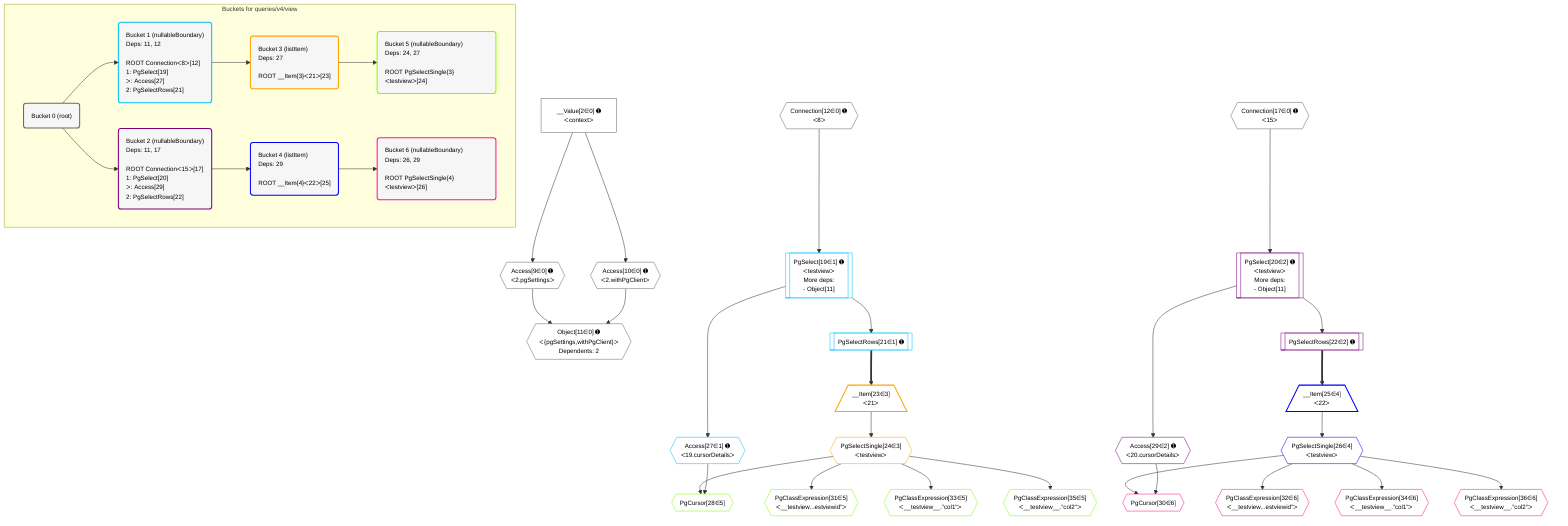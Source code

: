 %%{init: {'themeVariables': { 'fontSize': '12px'}}}%%
graph TD
    classDef path fill:#eee,stroke:#000,color:#000
    classDef plan fill:#fff,stroke-width:1px,color:#000
    classDef itemplan fill:#fff,stroke-width:2px,color:#000
    classDef unbatchedplan fill:#dff,stroke-width:1px,color:#000
    classDef sideeffectplan fill:#fcc,stroke-width:2px,color:#000
    classDef bucket fill:#f6f6f6,color:#000,stroke-width:2px,text-align:left

    subgraph "Buckets for queries/v4/view"
    Bucket0("Bucket 0 (root)"):::bucket
    Bucket1("Bucket 1 (nullableBoundary)<br />Deps: 11, 12<br /><br />ROOT Connectionᐸ8ᐳ[12]<br />1: PgSelect[19]<br />ᐳ: Access[27]<br />2: PgSelectRows[21]"):::bucket
    Bucket2("Bucket 2 (nullableBoundary)<br />Deps: 11, 17<br /><br />ROOT Connectionᐸ15ᐳ[17]<br />1: PgSelect[20]<br />ᐳ: Access[29]<br />2: PgSelectRows[22]"):::bucket
    Bucket3("Bucket 3 (listItem)<br />Deps: 27<br /><br />ROOT __Item{3}ᐸ21ᐳ[23]"):::bucket
    Bucket4("Bucket 4 (listItem)<br />Deps: 29<br /><br />ROOT __Item{4}ᐸ22ᐳ[25]"):::bucket
    Bucket5("Bucket 5 (nullableBoundary)<br />Deps: 24, 27<br /><br />ROOT PgSelectSingle{3}ᐸtestviewᐳ[24]"):::bucket
    Bucket6("Bucket 6 (nullableBoundary)<br />Deps: 26, 29<br /><br />ROOT PgSelectSingle{4}ᐸtestviewᐳ[26]"):::bucket
    end
    Bucket0 --> Bucket1 & Bucket2
    Bucket1 --> Bucket3
    Bucket2 --> Bucket4
    Bucket3 --> Bucket5
    Bucket4 --> Bucket6

    %% plan dependencies
    Object11{{"Object[11∈0] ➊<br />ᐸ{pgSettings,withPgClient}ᐳ<br />Dependents: 2"}}:::plan
    Access9{{"Access[9∈0] ➊<br />ᐸ2.pgSettingsᐳ"}}:::plan
    Access10{{"Access[10∈0] ➊<br />ᐸ2.withPgClientᐳ"}}:::plan
    Access9 & Access10 --> Object11
    __Value2["__Value[2∈0] ➊<br />ᐸcontextᐳ"]:::plan
    __Value2 --> Access9
    __Value2 --> Access10
    Connection12{{"Connection[12∈0] ➊<br />ᐸ8ᐳ"}}:::plan
    Connection17{{"Connection[17∈0] ➊<br />ᐸ15ᐳ"}}:::plan
    PgSelect19[["PgSelect[19∈1] ➊<br />ᐸtestviewᐳ<br />More deps:<br />- Object[11]"]]:::plan
    Connection12 --> PgSelect19
    PgSelectRows21[["PgSelectRows[21∈1] ➊"]]:::plan
    PgSelect19 --> PgSelectRows21
    Access27{{"Access[27∈1] ➊<br />ᐸ19.cursorDetailsᐳ"}}:::plan
    PgSelect19 --> Access27
    PgSelect20[["PgSelect[20∈2] ➊<br />ᐸtestviewᐳ<br />More deps:<br />- Object[11]"]]:::plan
    Connection17 --> PgSelect20
    PgSelectRows22[["PgSelectRows[22∈2] ➊"]]:::plan
    PgSelect20 --> PgSelectRows22
    Access29{{"Access[29∈2] ➊<br />ᐸ20.cursorDetailsᐳ"}}:::plan
    PgSelect20 --> Access29
    __Item23[/"__Item[23∈3]<br />ᐸ21ᐳ"\]:::itemplan
    PgSelectRows21 ==> __Item23
    PgSelectSingle24{{"PgSelectSingle[24∈3]<br />ᐸtestviewᐳ"}}:::plan
    __Item23 --> PgSelectSingle24
    __Item25[/"__Item[25∈4]<br />ᐸ22ᐳ"\]:::itemplan
    PgSelectRows22 ==> __Item25
    PgSelectSingle26{{"PgSelectSingle[26∈4]<br />ᐸtestviewᐳ"}}:::plan
    __Item25 --> PgSelectSingle26
    PgCursor28{{"PgCursor[28∈5]"}}:::plan
    PgSelectSingle24 & Access27 --> PgCursor28
    PgClassExpression31{{"PgClassExpression[31∈5]<br />ᐸ__testview...estviewid”ᐳ"}}:::plan
    PgSelectSingle24 --> PgClassExpression31
    PgClassExpression33{{"PgClassExpression[33∈5]<br />ᐸ__testview__.”col1”ᐳ"}}:::plan
    PgSelectSingle24 --> PgClassExpression33
    PgClassExpression35{{"PgClassExpression[35∈5]<br />ᐸ__testview__.”col2”ᐳ"}}:::plan
    PgSelectSingle24 --> PgClassExpression35
    PgCursor30{{"PgCursor[30∈6]"}}:::plan
    PgSelectSingle26 & Access29 --> PgCursor30
    PgClassExpression32{{"PgClassExpression[32∈6]<br />ᐸ__testview...estviewid”ᐳ"}}:::plan
    PgSelectSingle26 --> PgClassExpression32
    PgClassExpression34{{"PgClassExpression[34∈6]<br />ᐸ__testview__.”col1”ᐳ"}}:::plan
    PgSelectSingle26 --> PgClassExpression34
    PgClassExpression36{{"PgClassExpression[36∈6]<br />ᐸ__testview__.”col2”ᐳ"}}:::plan
    PgSelectSingle26 --> PgClassExpression36

    %% define steps
    classDef bucket0 stroke:#696969
    class Bucket0,__Value2,Access9,Access10,Object11,Connection12,Connection17 bucket0
    classDef bucket1 stroke:#00bfff
    class Bucket1,PgSelect19,PgSelectRows21,Access27 bucket1
    classDef bucket2 stroke:#7f007f
    class Bucket2,PgSelect20,PgSelectRows22,Access29 bucket2
    classDef bucket3 stroke:#ffa500
    class Bucket3,__Item23,PgSelectSingle24 bucket3
    classDef bucket4 stroke:#0000ff
    class Bucket4,__Item25,PgSelectSingle26 bucket4
    classDef bucket5 stroke:#7fff00
    class Bucket5,PgCursor28,PgClassExpression31,PgClassExpression33,PgClassExpression35 bucket5
    classDef bucket6 stroke:#ff1493
    class Bucket6,PgCursor30,PgClassExpression32,PgClassExpression34,PgClassExpression36 bucket6